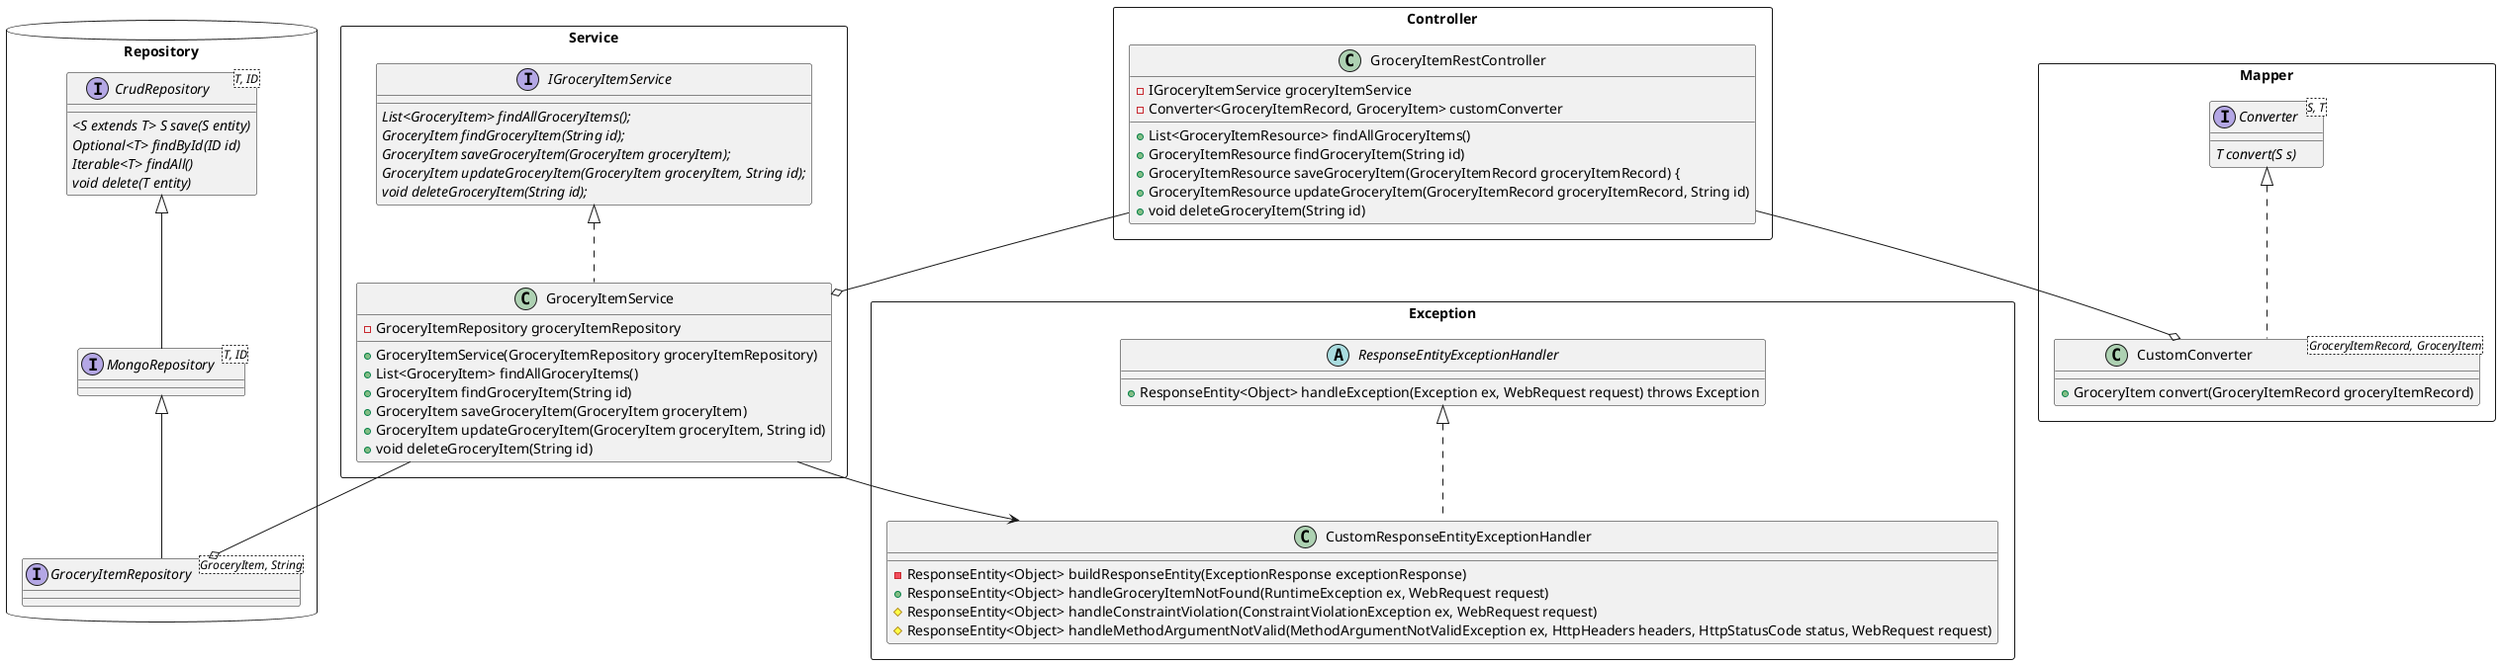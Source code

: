 @startuml
'https://plantuml.com/class-diagram

package Repository <<Database>> {
    interface CrudRepository<T, ID> {
        {abstract} <S extends T> S save(S entity)
        {abstract} Optional<T> findById(ID id)
        {abstract} Iterable<T> findAll()
        {abstract} void delete(T entity)
    }
    interface MongoRepository<T, ID>
    interface GroceryItemRepository<GroceryItem, String>
}

package Mapper <<Rectangle>> {
    interface Converter<S, T> {
        {abstract} T convert(S s)
    }

    class CustomConverter<GroceryItemRecord, GroceryItem> {
        + GroceryItem convert(GroceryItemRecord groceryItemRecord)
    }
}

package Service <<Rectangle>> {
    interface IGroceryItemService {
        {abstract} List<GroceryItem> findAllGroceryItems();
        {abstract} GroceryItem findGroceryItem(String id);
        {abstract} GroceryItem saveGroceryItem(GroceryItem groceryItem);
        {abstract} GroceryItem updateGroceryItem(GroceryItem groceryItem, String id);
        {abstract} void deleteGroceryItem(String id);
    }

    class GroceryItemService {
      - GroceryItemRepository groceryItemRepository
      + GroceryItemService(GroceryItemRepository groceryItemRepository)
      + List<GroceryItem> findAllGroceryItems()
      + GroceryItem findGroceryItem(String id)
      + GroceryItem saveGroceryItem(GroceryItem groceryItem)
      + GroceryItem updateGroceryItem(GroceryItem groceryItem, String id)
      + void deleteGroceryItem(String id)
    }
}

package Controller <<Rectangle>> {
    class GroceryItemRestController {
        'Attributes'
        - IGroceryItemService groceryItemService
        - Converter<GroceryItemRecord, GroceryItem> customConverter
        'Methods'
        + List<GroceryItemResource> findAllGroceryItems()
        + GroceryItemResource findGroceryItem(String id)
        + GroceryItemResource saveGroceryItem(GroceryItemRecord groceryItemRecord) {
        + GroceryItemResource updateGroceryItem(GroceryItemRecord groceryItemRecord, String id)
        + void deleteGroceryItem(String id)
    }
}

package Exception <<Rectangle>> {
     abstract class ResponseEntityExceptionHandler {
        + ResponseEntity<Object> handleException(Exception ex, WebRequest request) throws Exception
     }

    class CustomResponseEntityExceptionHandler {
        - ResponseEntity<Object> buildResponseEntity(ExceptionResponse exceptionResponse)
        + ResponseEntity<Object> handleGroceryItemNotFound(RuntimeException ex, WebRequest request)
        # ResponseEntity<Object> handleConstraintViolation(ConstraintViolationException ex, WebRequest request)
        # ResponseEntity<Object> handleMethodArgumentNotValid(MethodArgumentNotValidException ex, HttpHeaders headers, HttpStatusCode status, WebRequest request)
    }
}

'Relationships'
GroceryItemRestController --o GroceryItemService
GroceryItemRestController --o CustomConverter
Converter <|.. CustomConverter
IGroceryItemService <|.. GroceryItemService
MongoRepository <|--  GroceryItemRepository
CrudRepository <|--  MongoRepository
GroceryItemService --o GroceryItemRepository
ResponseEntityExceptionHandler <|.. CustomResponseEntityExceptionHandler
GroceryItemService --> CustomResponseEntityExceptionHandler
@enduml